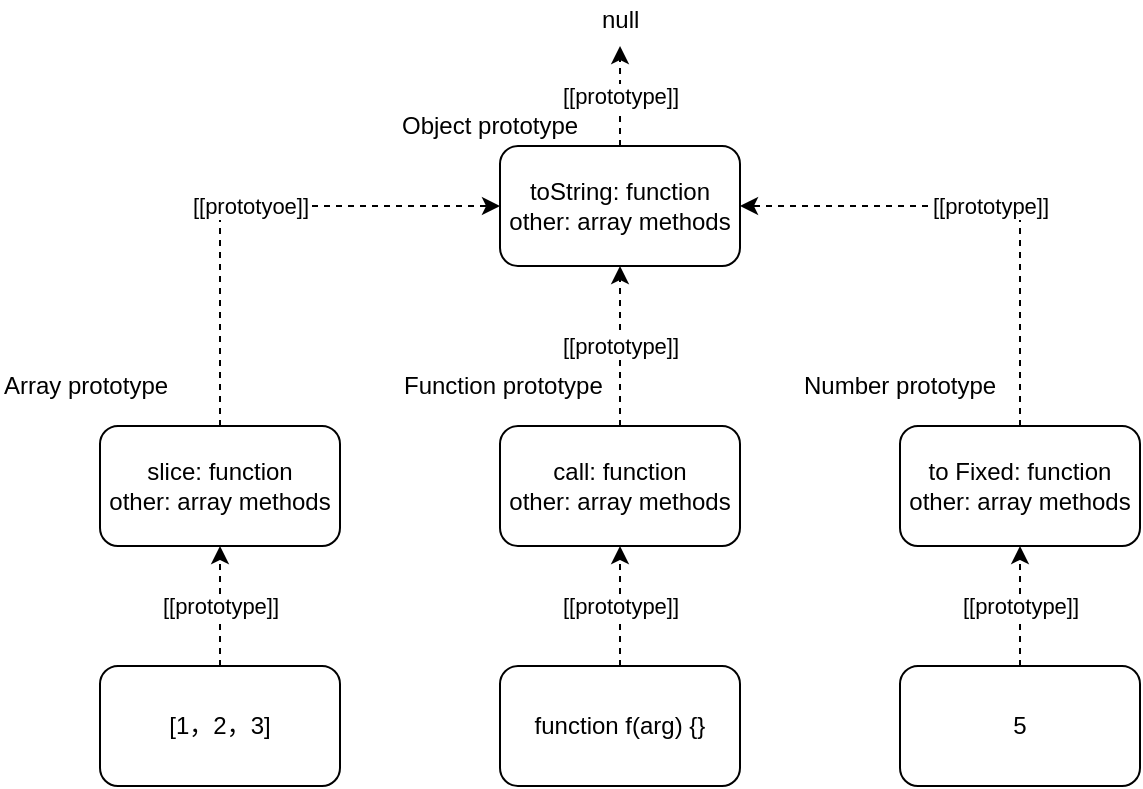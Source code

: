 <mxfile version="12.1.7" type="github" pages="1"><diagram id="mjonXuVPaZ-AA0CzPJKU" name="prototype[arr/func/num]"><mxGraphModel dx="946" dy="521" grid="1" gridSize="10" guides="1" tooltips="1" connect="1" arrows="1" fold="1" page="1" pageScale="1" pageWidth="827" pageHeight="1169" math="0" shadow="0"><root><mxCell id="0"/><mxCell id="1" parent="0"/><mxCell id="sdpn1LOxAnrm9EdnyAIJ-4" value="[[prototype]]" style="edgeStyle=orthogonalEdgeStyle;rounded=0;orthogonalLoop=1;jettySize=auto;html=1;exitX=0.5;exitY=0;exitDx=0;exitDy=0;entryX=0.5;entryY=1;entryDx=0;entryDy=0;dashed=1;" edge="1" parent="1" source="sdpn1LOxAnrm9EdnyAIJ-1" target="sdpn1LOxAnrm9EdnyAIJ-2"><mxGeometry relative="1" as="geometry"/></mxCell><mxCell id="sdpn1LOxAnrm9EdnyAIJ-1" value="[1，2，3]" style="rounded=1;whiteSpace=wrap;html=1;" vertex="1" parent="1"><mxGeometry x="120" y="380" width="120" height="60" as="geometry"/></mxCell><mxCell id="sdpn1LOxAnrm9EdnyAIJ-6" value="[[prototyoe]]" style="edgeStyle=orthogonalEdgeStyle;rounded=0;orthogonalLoop=1;jettySize=auto;html=1;exitX=0.5;exitY=0;exitDx=0;exitDy=0;entryX=0;entryY=0.5;entryDx=0;entryDy=0;dashed=1;" edge="1" parent="1" source="sdpn1LOxAnrm9EdnyAIJ-2" target="sdpn1LOxAnrm9EdnyAIJ-5"><mxGeometry relative="1" as="geometry"/></mxCell><mxCell id="sdpn1LOxAnrm9EdnyAIJ-2" value="slice: function&lt;br&gt;other: array methods" style="rounded=1;whiteSpace=wrap;html=1;" vertex="1" parent="1"><mxGeometry x="120" y="260" width="120" height="60" as="geometry"/></mxCell><mxCell id="sdpn1LOxAnrm9EdnyAIJ-3" value="Array prototype" style="text;html=1;resizable=0;points=[];autosize=1;align=left;verticalAlign=top;spacingTop=-4;" vertex="1" parent="1"><mxGeometry x="70" y="230" width="100" height="20" as="geometry"/></mxCell><mxCell id="sdpn1LOxAnrm9EdnyAIJ-8" value="[[prototype]]" style="edgeStyle=orthogonalEdgeStyle;rounded=0;orthogonalLoop=1;jettySize=auto;html=1;exitX=0.5;exitY=0;exitDx=0;exitDy=0;entryX=0.367;entryY=1.15;entryDx=0;entryDy=0;entryPerimeter=0;dashed=1;" edge="1" parent="1" source="sdpn1LOxAnrm9EdnyAIJ-5" target="sdpn1LOxAnrm9EdnyAIJ-7"><mxGeometry relative="1" as="geometry"/></mxCell><mxCell id="sdpn1LOxAnrm9EdnyAIJ-5" value="toString: function&lt;br&gt;other: array methods" style="rounded=1;whiteSpace=wrap;html=1;" vertex="1" parent="1"><mxGeometry x="320" y="120" width="120" height="60" as="geometry"/></mxCell><mxCell id="sdpn1LOxAnrm9EdnyAIJ-7" value="null" style="text;html=1;resizable=0;points=[];autosize=1;align=left;verticalAlign=top;spacingTop=-4;" vertex="1" parent="1"><mxGeometry x="369" y="47" width="30" height="20" as="geometry"/></mxCell><mxCell id="sdpn1LOxAnrm9EdnyAIJ-9" value="Object prototype" style="text;html=1;resizable=0;points=[];autosize=1;align=left;verticalAlign=top;spacingTop=-4;" vertex="1" parent="1"><mxGeometry x="269" y="100" width="100" height="20" as="geometry"/></mxCell><mxCell id="sdpn1LOxAnrm9EdnyAIJ-10" value="[[prototype]]" style="edgeStyle=orthogonalEdgeStyle;rounded=0;orthogonalLoop=1;jettySize=auto;html=1;exitX=0.5;exitY=0;exitDx=0;exitDy=0;entryX=0.5;entryY=1;entryDx=0;entryDy=0;dashed=1;" edge="1" parent="1" source="sdpn1LOxAnrm9EdnyAIJ-11" target="sdpn1LOxAnrm9EdnyAIJ-12"><mxGeometry relative="1" as="geometry"/></mxCell><mxCell id="sdpn1LOxAnrm9EdnyAIJ-11" value="function f(arg) {}" style="rounded=1;whiteSpace=wrap;html=1;" vertex="1" parent="1"><mxGeometry x="320" y="380" width="120" height="60" as="geometry"/></mxCell><mxCell id="sdpn1LOxAnrm9EdnyAIJ-18" value="[[prototype]]" style="edgeStyle=orthogonalEdgeStyle;rounded=0;orthogonalLoop=1;jettySize=auto;html=1;exitX=0.5;exitY=0;exitDx=0;exitDy=0;entryX=0.5;entryY=1;entryDx=0;entryDy=0;dashed=1;" edge="1" parent="1" source="sdpn1LOxAnrm9EdnyAIJ-12" target="sdpn1LOxAnrm9EdnyAIJ-5"><mxGeometry relative="1" as="geometry"/></mxCell><mxCell id="sdpn1LOxAnrm9EdnyAIJ-12" value="call: function&lt;br&gt;other: array methods" style="rounded=1;whiteSpace=wrap;html=1;" vertex="1" parent="1"><mxGeometry x="320" y="260" width="120" height="60" as="geometry"/></mxCell><mxCell id="sdpn1LOxAnrm9EdnyAIJ-13" value="Function prototype" style="text;html=1;resizable=0;points=[];autosize=1;align=left;verticalAlign=top;spacingTop=-4;" vertex="1" parent="1"><mxGeometry x="270" y="230" width="110" height="20" as="geometry"/></mxCell><mxCell id="sdpn1LOxAnrm9EdnyAIJ-14" value="[[prototype]]" style="edgeStyle=orthogonalEdgeStyle;rounded=0;orthogonalLoop=1;jettySize=auto;html=1;exitX=0.5;exitY=0;exitDx=0;exitDy=0;entryX=0.5;entryY=1;entryDx=0;entryDy=0;dashed=1;" edge="1" parent="1" source="sdpn1LOxAnrm9EdnyAIJ-15" target="sdpn1LOxAnrm9EdnyAIJ-16"><mxGeometry relative="1" as="geometry"/></mxCell><mxCell id="sdpn1LOxAnrm9EdnyAIJ-15" value="5" style="rounded=1;whiteSpace=wrap;html=1;" vertex="1" parent="1"><mxGeometry x="520" y="380" width="120" height="60" as="geometry"/></mxCell><mxCell id="sdpn1LOxAnrm9EdnyAIJ-19" value="[[prototype]]" style="edgeStyle=orthogonalEdgeStyle;rounded=0;orthogonalLoop=1;jettySize=auto;html=1;exitX=0.5;exitY=0;exitDx=0;exitDy=0;entryX=1;entryY=0.5;entryDx=0;entryDy=0;dashed=1;" edge="1" parent="1" source="sdpn1LOxAnrm9EdnyAIJ-16" target="sdpn1LOxAnrm9EdnyAIJ-5"><mxGeometry relative="1" as="geometry"/></mxCell><mxCell id="sdpn1LOxAnrm9EdnyAIJ-16" value="to Fixed: function&lt;br&gt;other: array methods" style="rounded=1;whiteSpace=wrap;html=1;" vertex="1" parent="1"><mxGeometry x="520" y="260" width="120" height="60" as="geometry"/></mxCell><mxCell id="sdpn1LOxAnrm9EdnyAIJ-17" value="Number prototype" style="text;html=1;resizable=0;points=[];autosize=1;align=left;verticalAlign=top;spacingTop=-4;" vertex="1" parent="1"><mxGeometry x="470" y="230" width="110" height="20" as="geometry"/></mxCell></root></mxGraphModel></diagram></mxfile>